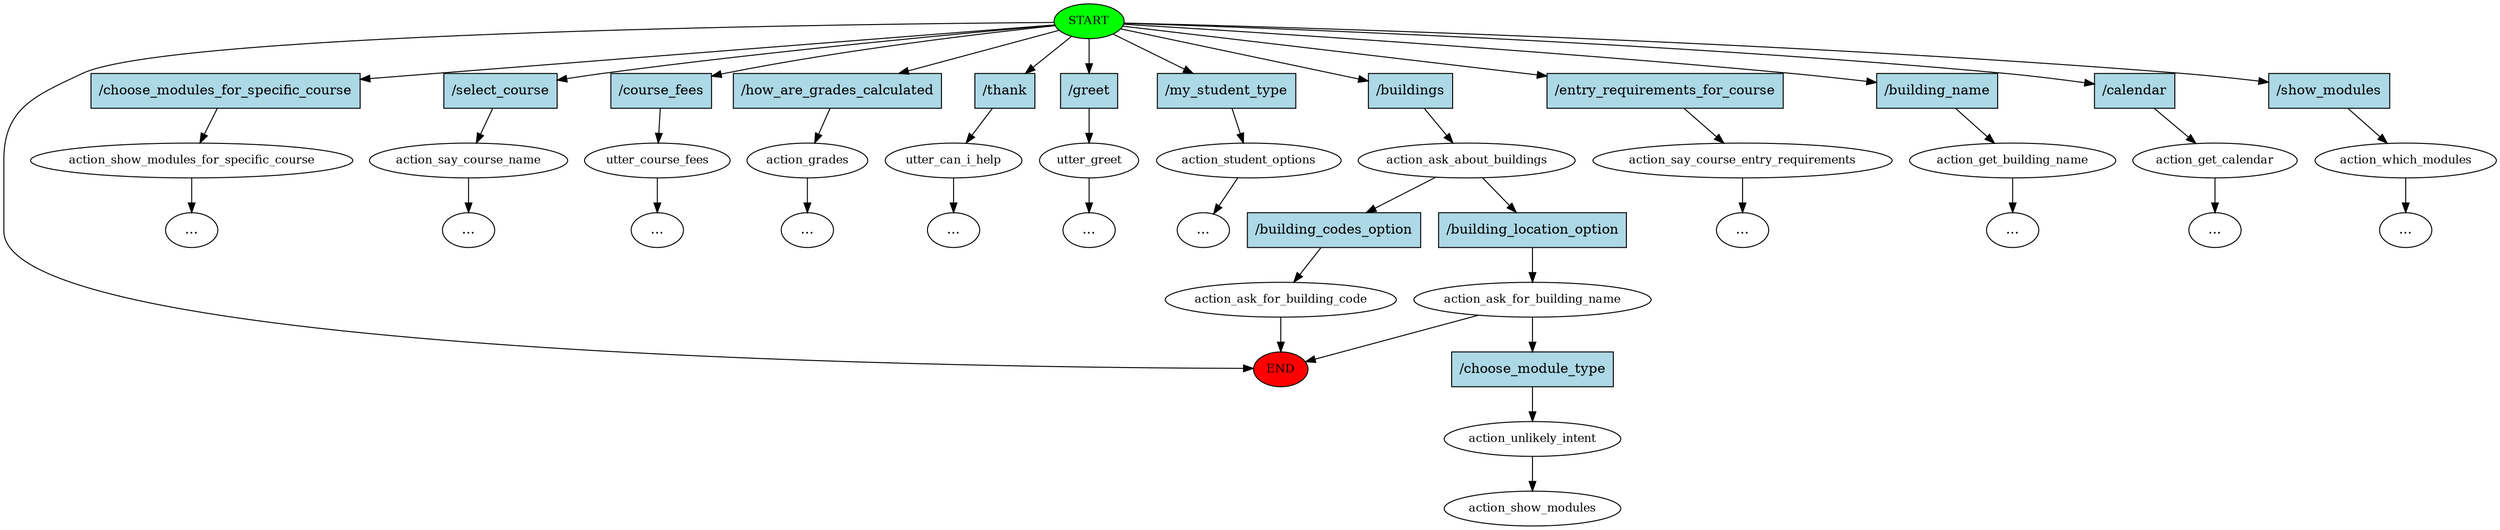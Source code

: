 digraph  {
0 [class="start active", fillcolor=green, fontsize=12, label=START, style=filled];
"-1" [class=end, fillcolor=red, fontsize=12, label=END, style=filled];
1 [class="", fontsize=12, label=action_show_modules_for_specific_course];
2 [class="", fontsize=12, label=action_say_course_name];
3 [class="", fontsize=12, label=utter_course_fees];
"-5" [class=ellipsis, label="..."];
4 [class="", fontsize=12, label=action_grades];
"-6" [class=ellipsis, label="..."];
5 [class="", fontsize=12, label=utter_can_i_help];
"-8" [class=ellipsis, label="..."];
7 [class="", fontsize=12, label=utter_greet];
"-12" [class=ellipsis, label="..."];
29 [class="", fontsize=12, label=action_student_options];
30 [class=active, fontsize=12, label=action_ask_about_buildings];
31 [class="", fontsize=12, label=action_ask_for_building_code];
33 [class=active, fontsize=12, label=action_ask_for_building_name];
39 [class="", fontsize=12, label=action_say_course_entry_requirements];
"-37" [class=ellipsis, label="..."];
41 [class="", fontsize=12, label=action_get_building_name];
42 [class="", fontsize=12, label=action_get_calendar];
"-40" [class=ellipsis, label="..."];
"-41" [class=ellipsis, label="..."];
"-42" [class=ellipsis, label="..."];
"-43" [class=ellipsis, label="..."];
46 [class="", fontsize=12, label=action_which_modules];
"-44" [class=ellipsis, label="..."];
"-46" [class=ellipsis, label="..."];
51 [class=active, fontsize=12, label=action_unlikely_intent];
52 [class="dashed active", fontsize=12, label=action_show_modules];
53 [class=intent, fillcolor=lightblue, label="/choose_modules_for_specific_course", shape=rect, style=filled];
54 [class=intent, fillcolor=lightblue, label="/select_course", shape=rect, style=filled];
55 [class=intent, fillcolor=lightblue, label="/course_fees", shape=rect, style=filled];
56 [class=intent, fillcolor=lightblue, label="/how_are_grades_calculated", shape=rect, style=filled];
57 [class=intent, fillcolor=lightblue, label="/thank", shape=rect, style=filled];
58 [class=intent, fillcolor=lightblue, label="/greet", shape=rect, style=filled];
59 [class=intent, fillcolor=lightblue, label="/my_student_type", shape=rect, style=filled];
60 [class="intent active", fillcolor=lightblue, label="/buildings", shape=rect, style=filled];
61 [class=intent, fillcolor=lightblue, label="/entry_requirements_for_course", shape=rect, style=filled];
62 [class=intent, fillcolor=lightblue, label="/building_name", shape=rect, style=filled];
63 [class=intent, fillcolor=lightblue, label="/calendar", shape=rect, style=filled];
64 [class=intent, fillcolor=lightblue, label="/show_modules", shape=rect, style=filled];
65 [class=intent, fillcolor=lightblue, label="/building_codes_option", shape=rect, style=filled];
66 [class="intent active", fillcolor=lightblue, label="/building_location_option", shape=rect, style=filled];
67 [class="intent active", fillcolor=lightblue, label="/choose_module_type", shape=rect, style=filled];
0 -> "-1"  [class="", key=NONE, label=""];
0 -> 53  [class="", key=0];
0 -> 54  [class="", key=0];
0 -> 55  [class="", key=0];
0 -> 56  [class="", key=0];
0 -> 57  [class="", key=0];
0 -> 58  [class="", key=0];
0 -> 59  [class="", key=0];
0 -> 60  [class=active, key=0];
0 -> 61  [class="", key=0];
0 -> 62  [class="", key=0];
0 -> 63  [class="", key=0];
0 -> 64  [class="", key=0];
1 -> "-12"  [class="", key=NONE, label=""];
2 -> "-43"  [class="", key=NONE, label=""];
3 -> "-5"  [class="", key=NONE, label=""];
4 -> "-6"  [class="", key=NONE, label=""];
5 -> "-8"  [class="", key=NONE, label=""];
7 -> "-41"  [class="", key=NONE, label=""];
29 -> "-42"  [class="", key=NONE, label=""];
30 -> 65  [class="", key=0];
30 -> 66  [class=active, key=0];
31 -> "-1"  [class="", key=NONE, label=""];
33 -> "-1"  [class="", key=NONE, label=""];
33 -> 67  [class=active, key=0];
39 -> "-37"  [class="", key=NONE, label=""];
41 -> "-46"  [class="", key=NONE, label=""];
42 -> "-40"  [class="", key=NONE, label=""];
46 -> "-44"  [class="", key=NONE, label=""];
51 -> 52  [class=active, key=NONE, label=""];
53 -> 1  [class="", key=0];
54 -> 2  [class="", key=0];
55 -> 3  [class="", key=0];
56 -> 4  [class="", key=0];
57 -> 5  [class="", key=0];
58 -> 7  [class="", key=0];
59 -> 29  [class="", key=0];
60 -> 30  [class=active, key=0];
61 -> 39  [class="", key=0];
62 -> 41  [class="", key=0];
63 -> 42  [class="", key=0];
64 -> 46  [class="", key=0];
65 -> 31  [class="", key=0];
66 -> 33  [class=active, key=0];
67 -> 51  [class=active, key=0];
}
